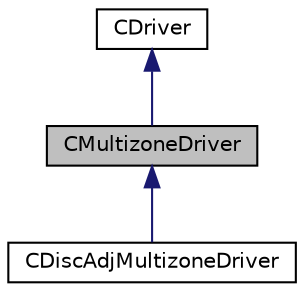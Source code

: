 digraph "CMultizoneDriver"
{
 // LATEX_PDF_SIZE
  edge [fontname="Helvetica",fontsize="10",labelfontname="Helvetica",labelfontsize="10"];
  node [fontname="Helvetica",fontsize="10",shape=record];
  Node1 [label="CMultizoneDriver",height=0.2,width=0.4,color="black", fillcolor="grey75", style="filled", fontcolor="black",tooltip="Class for driving zone-specific iterations."];
  Node2 -> Node1 [dir="back",color="midnightblue",fontsize="10",style="solid",fontname="Helvetica"];
  Node2 [label="CDriver",height=0.2,width=0.4,color="black", fillcolor="white", style="filled",URL="$classCDriver.html",tooltip="Parent class for driving an iteration of a single or multi-zone problem."];
  Node1 -> Node3 [dir="back",color="midnightblue",fontsize="10",style="solid",fontname="Helvetica"];
  Node3 [label="CDiscAdjMultizoneDriver",height=0.2,width=0.4,color="black", fillcolor="white", style="filled",URL="$classCDiscAdjMultizoneDriver.html",tooltip="Block Gauss-Seidel driver for multizone / multiphysics discrete adjoint problems."];
}
